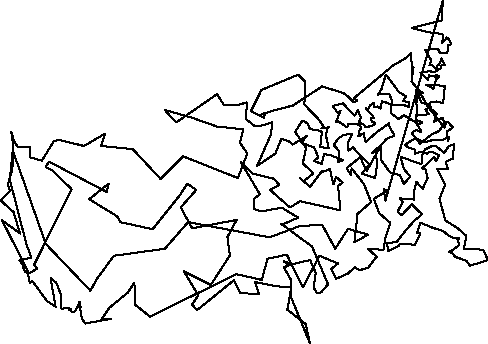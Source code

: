 unitsize(0.001cm);
draw((7810,6053)--(7798,5709));
draw((7798,5709)--(7264,5575));
draw((7264,5575)--(7324,5560));
draw((7324,5560)--(7547,5503));
draw((7547,5503)--(7744,5476));
draw((7744,5476)--(7821,5457));
draw((7821,5457)--(7802,5317));
draw((7802,5317)--(7848,5358));
draw((7848,5358)--(7874,5405));
draw((7874,5405)--(7883,5408));
draw((7883,5408)--(7927,5365));
draw((7927,5365)--(7962,5287));
draw((7962,5287)--(7913,5280));
draw((7913,5280)--(7890,5130));
draw((7890,5130)--(7759,5143));
draw((7759,5143)--(7724,5210));
draw((7724,5210)--(7503,5191));
draw((7503,5191)--(7606,5009));
draw((7606,5009)--(7576,4915));
draw((7576,4915)--(7622,4917));
draw((7622,4917)--(7700,4854));
draw((7700,4854)--(7716,4909));
draw((7716,4909)--(7744,4933));
draw((7744,4933)--(7772,4989));
draw((7772,4989)--(7790,5038));
draw((7790,5038)--(7846,4923));
draw((7846,4923)--(7783,4912));
draw((7783,4912)--(7777,4869));
draw((7777,4869)--(7726,4833));
draw((7726,4833)--(7702,4815));
draw((7702,4815)--(7654,4795));
draw((7654,4795)--(7583,4813));
draw((7583,4813)--(7417,4788));
draw((7417,4788)--(7547,4664));
draw((7547,4664)--(7570,4741));
draw((7570,4741)--(7617,4724));
draw((7617,4724)--(7673,4718));
draw((7673,4718)--(7698,4745));
draw((7698,4745)--(7752,4721));
draw((7752,4721)--(7692,4666));
draw((7692,4666)--(7647,4504));
draw((7647,4504)--(7520,4572));
draw((7520,4572)--(7631,4573));
draw((7631,4573)--(7674,4579));
draw((7674,4579)--(7679,4581));
draw((7679,4581)--(7832,4542));
draw((7832,4542)--(7848,4546));
draw((7848,4546)--(7817,4252));
draw((7817,4252)--(7698,4279));
draw((7698,4279)--(7613,4275));
draw((7613,4275)--(7549,4208));
draw((7549,4208)--(7541,4141));
draw((7541,4141)--(7506,4138));
draw((7506,4138)--(7562,4058));
draw((7562,4058)--(7466,4037));
draw((7466,4037)--(7344,4046));
draw((7344,4046)--(7351,3877));
draw((7351,3877)--(7423,3776));
draw((7423,3776)--(7429,3737));
draw((7429,3737)--(7342,3775));
draw((7342,3775)--(7262,3725));
draw((7262,3725)--(7370,3588));
draw((7370,3588)--(7408,3534));
draw((7408,3534)--(7603,3690));
draw((7603,3690)--(7750,3760));
draw((7750,3760)--(7844,3902));
draw((7844,3902)--(7805,3991));
draw((7805,3991)--(7660,3924));
draw((7660,3924)--(7705,4065));
draw((7705,4065)--(7604,4146));
draw((7604,4146)--(7601,4171));
draw((7601,4171)--(7554,4236));
draw((7554,4236)--(7534,4227));
draw((7534,4227)--(7432,4265));
draw((7432,4265)--(7364,4427));
draw((7364,4427)--(7458,4428));
draw((7458,4428)--(7399,4467));
draw((7399,4467)--(7259,4630));
draw((7259,4630)--(7295,4887));
draw((7295,4887)--(7267,4779));
draw((7267,4779)--(7254,5129));
draw((7254,5129)--(7142,5032));
draw((7142,5032)--(6937,4917));
draw((6937,4917)--(6237,4332));
draw((6237,4332)--(6304,4294));
draw((6304,4294)--(6241,4268));
draw((6241,4268)--(6139,4369));
draw((6139,4369)--(6058,4426));
draw((6058,4426)--(5685,4546));
draw((5685,4546)--(5168,4208));
draw((5168,4208)--(4871,4132));
draw((4871,4132)--(4607,4049));
draw((4607,4049)--(4634,4054));
draw((4634,4054)--(4679,4084));
draw((4679,4084)--(4655,3992));
draw((4655,3992)--(4427,4109));
draw((4427,4109)--(4606,4468));
draw((4606,4468)--(4602,4478));
draw((4602,4478)--(5259,4751));
draw((5259,4751)--(5387,4623));
draw((5387,4623)--(5385,4318));
draw((5385,4318)--(5356,4241));
draw((5356,4241)--(5543,4042));
draw((5543,4042)--(5597,3993));
draw((5597,3993)--(5706,3844));
draw((5706,3844)--(5720,3823));
draw((5720,3823)--(5671,3807));
draw((5671,3807)--(5803,3824));
draw((5803,3824)--(5778,3813));
draw((5778,3813)--(5751,3681));
draw((5751,3681)--(5796,3459));
draw((5796,3459)--(5649,3472));
draw((5649,3472)--(5678,3742));
draw((5678,3742)--(5621,3768));
draw((5621,3768)--(5541,3769));
draw((5541,3769)--(5457,3808));
draw((5457,3808)--(5427,3894));
draw((5427,3894)--(5336,3943));
draw((5336,3943)--(5207,3742));
draw((5207,3742)--(5400,3461));
draw((5400,3461)--(5342,3188));
draw((5342,3188)--(5531,3011));
draw((5531,3011)--(5350,2867));
draw((5350,2867)--(5291,2929));
draw((5291,2929)--(5470,2774));
draw((5470,2774)--(5677,3049));
draw((5677,3049)--(5650,3023));
draw((5650,3023)--(5821,3086));
draw((5821,3086)--(5881,2817));
draw((5881,2817)--(5930,2948));
draw((5930,2948)--(6044,2848));
draw((6044,2848)--(5963,2789));
draw((5963,2789)--(6007,2359));
draw((6007,2359)--(5296,2520));
draw((5296,2520)--(5117,2409));
draw((5117,2409)--(4763,2720));
draw((4763,2720)--(4929,2803));
draw((4929,2803)--(4898,2840));
draw((4898,2840)--(4831,2917));
draw((4831,2917)--(4458,3007));
draw((4458,3007)--(4252,3206));
draw((4252,3206)--(4584,2643));
draw((4584,2643)--(4476,2555));
draw((4476,2555)--(4488,2378));
draw((4488,2378)--(4612,2341));
draw((4612,2341)--(4973,2406));
draw((4973,2406)--(5260,2230));
draw((5260,2230)--(4996,2115));
draw((4996,2115)--(4959,2123));
draw((4959,2123)--(5506,1719));
draw((5506,1719)--(5788,1053));
draw((5788,1053)--(5666,914));
draw((5666,914)--(5596,892));
draw((5596,892)--(5532,998));
draw((5532,998)--(5571,1255));
draw((5571,1255)--(5472,1482));
draw((5472,1482)--(5068,1390));
draw((5068,1390)--(5114,1430));
draw((5114,1430)--(5005,1458));
draw((5005,1458)--(5098,1394));
draw((5098,1394)--(5010,1351));
draw((5010,1351)--(5139,1124));
draw((5139,1124)--(5136,825));
draw((5136,825)--(5469,10));
draw((5469,10)--(5393,355));
draw((5393,355)--(5070,605));
draw((5070,605)--(5140,1018));
draw((5140,1018)--(5069,998));
draw((5069,998)--(4805,1033));
draw((4805,1033)--(4500,1093));
draw((4500,1093)--(4569,886));
draw((4569,886)--(4244,896));
draw((4244,896)--(4125,1125));
draw((4125,1125)--(3477,599));
draw((3477,599)--(3390,698));
draw((3390,698)--(3499,863));
draw((3499,863)--(3245,1281));
draw((3245,1281)--(3719,1043));
draw((3719,1043)--(4056,1564));
draw((4056,1564)--(4012,1886));
draw((4012,1886)--(4174,2190));
draw((4174,2190)--(3390,2043));
draw((3390,2043)--(3233,2329));
draw((3233,2329)--(3189,2411));
draw((3189,2411)--(3461,2718));
draw((3461,2718)--(3307,2833));
draw((3307,2833)--(3174,2627));
draw((3174,2627)--(2694,2026));
draw((2694,2026)--(2126,2150));
draw((2126,2150)--(2067,2254));
draw((2067,2254)--(1575,2555));
draw((1575,2555)--(1918,2832));
draw((1918,2832)--(1882,2684));
draw((1882,2684)--(863,3219));
draw((863,3219)--(806,3123));
draw((806,3123)--(920,3065));
draw((920,3065)--(1263,2734));
draw((1263,2734)--(602,1395));
draw((602,1395)--(659,1331));
draw((659,1331)--(513,1247));
draw((513,1247)--(36,2185));
draw((36,2185)--(354,1950));
draw((354,1950)--(240,2327));
draw((240,2327)--(10,2537));
draw((10,2537)--(178,2702));
draw((178,2702)--(141,2814));
draw((141,2814)--(197,3021));
draw((197,3021)--(218,3031));
draw((218,3031)--(236,3494));
draw((236,3494)--(199,3743));
draw((199,3743)--(250,3578));
draw((250,3578)--(317,3476));
draw((317,3476)--(536,3481));
draw((536,3481)--(525,3297));
draw((525,3297)--(741,3235));
draw((741,3235)--(952,3583));
draw((952,3583)--(1047,3602));
draw((1047,3602)--(1482,3494));
draw((1482,3494)--(1851,3710));
draw((1851,3710)--(1784,3494));
draw((1784,3494)--(2342,3439));
draw((2342,3439)--(2835,2912));
draw((2835,2912)--(3229,3312));
draw((3229,3312)--(4196,2929));
draw((4196,2929)--(4364,3362));
draw((4364,3362)--(4232,3551));
draw((4232,3551)--(4293,3788));
draw((4293,3788)--(3824,3838));
draw((3824,3838)--(3396,3990));
draw((3396,3990)--(2906,4131));
draw((2906,4131)--(3108,3908));
draw((3108,3908)--(3832,4410));
draw((3832,4410)--(3950,4215));
draw((3950,4215)--(4217,4224));
draw((4217,4224)--(4354,4262));
draw((4354,4262)--(4342,3966));
draw((4342,3966)--(4496,3844));
draw((4496,3844)--(4574,3843));
draw((4574,3843)--(4694,3877));
draw((4694,3877)--(4806,3914));
draw((4806,3914)--(4780,3694));
draw((4780,3694)--(4694,3502));
draw((4694,3502)--(4537,3143));
draw((4537,3143)--(4857,3359));
draw((4857,3359)--(4965,3622));
draw((4965,3622)--(5111,3569));
draw((5111,3569)--(5160,3517));
draw((5160,3517)--(5417,3673));
draw((5417,3673)--(5315,3557));
draw((5315,3557)--(5316,3554));
draw((5316,3554)--(5540,3468));
draw((5540,3468)--(5619,3291));
draw((5619,3291)--(5539,3235));
draw((5539,3235)--(5679,3171));
draw((5679,3171)--(5697,3269));
draw((5697,3269)--(5719,3352));
draw((5719,3352)--(5841,3328));
draw((5841,3328)--(6050,3242));
draw((6050,3242)--(5960,3207));
draw((5960,3207)--(5987,3402));
draw((5987,3402)--(5887,3508));
draw((5887,3508)--(5965,3624));
draw((5965,3624)--(6069,3695));
draw((6069,3695)--(6207,3700));
draw((6207,3700)--(6140,3558));
draw((6140,3558)--(6148,3413));
draw((6148,3413)--(6235,3471));
draw((6235,3471)--(6265,3426));
draw((6265,3426)--(6518,3165));
draw((6518,3165)--(6387,3008));
draw((6387,3008)--(6617,2928));
draw((6617,2928)--(6656,3181));
draw((6656,3181)--(6623,3389));
draw((6623,3389)--(6570,3371));
draw((6570,3371)--(6833,3618));
draw((6833,3618)--(6798,3610));
draw((6798,3610)--(6958,3678));
draw((6958,3678)--(6864,3854));
draw((6864,3854)--(6862,3892));
draw((6862,3892)--(6652,3742));
draw((6652,3742)--(6453,3567));
draw((6453,3567)--(6426,3656));
draw((6426,3656)--(6427,3717));
draw((6427,3717)--(6317,3673));
draw((6317,3673)--(6365,3679));
draw((6365,3679)--(6327,3745));
draw((6327,3745)--(6376,3819));
draw((6376,3819)--(6340,3870));
draw((6340,3870)--(6150,3888));
draw((6150,3888)--(6120,3821));
draw((6120,3821)--(5964,3935));
draw((5964,3935)--(5926,3912));
draw((5926,3912)--(6008,4117));
draw((6008,4117)--(5955,4081));
draw((5955,4081)--(5871,4202));
draw((5871,4202)--(6051,4246));
draw((6051,4246)--(6123,4167));
draw((6123,4167)--(6259,4030));
draw((6259,4030)--(6312,4126));
draw((6312,4126)--(6366,4002));
draw((6366,4002)--(6333,3909));
draw((6333,3909)--(6425,3867));
draw((6425,3867)--(6454,3821));
draw((6454,3821)--(6577,3858));
draw((6577,3858)--(6621,3891));
draw((6621,3891)--(6602,3920));
draw((6602,3920)--(6567,3922));
draw((6567,3922)--(6537,3982));
draw((6537,3982)--(6603,3982));
draw((6603,3982)--(6557,4047));
draw((6557,4047)--(6450,4160));
draw((6450,4160)--(6488,4128));
draw((6488,4128)--(6524,4207));
draw((6524,4207)--(6589,4256));
draw((6589,4256)--(6607,4173));
draw((6607,4173)--(6660,4193));
draw((6660,4193)--(6713,4154));
draw((6713,4154)--(6740,4282));
draw((6740,4282)--(6779,4273));
draw((6779,4273)--(6947,4209));
draw((6947,4209)--(7128,4215));
draw((7128,4215)--(7216,4180));
draw((7216,4180)--(7207,4270));
draw((7207,4270)--(7111,4288));
draw((7111,4288)--(7160,4370));
draw((7160,4370)--(7037,4446));
draw((7037,4446)--(6806,4755));
draw((6806,4755)--(6735,4509));
draw((6735,4509)--(6670,4401));
draw((6670,4401)--(6868,4418));
draw((6868,4418)--(6911,4296));
draw((6911,4296)--(6891,4075));
draw((6891,4075)--(7037,3965));
draw((7037,3965)--(7124,4039));
draw((7124,4039)--(7271,3948));
draw((7271,3948)--(7388,3879));
draw((7388,3879)--(7449,3911));
draw((7449,3911)--(7345,3951));
draw((7345,3951)--(7355,4151));
draw((7355,4151)--(7349,4219));
draw((7349,4219)--(7333,4335));
draw((7333,4335)--(7360,4275));
draw((7360,4275)--(7338,4481));
draw((7338,4481)--(7443,4375));
draw((7443,4375)--(7542,4198));
draw((7542,4198)--(7841,3818));
draw((7841,3818)--(7872,3922));
draw((7872,3922)--(7909,3912));
draw((7909,3912)--(7988,3820));
draw((7988,3820)--(7879,3743));
draw((7879,3743)--(7906,3580));
draw((7906,3580)--(7922,3655));
draw((7922,3655)--(7803,3598));
draw((7803,3598)--(7667,3608));
draw((7667,3608)--(7492,3560));
draw((7492,3560)--(7331,3634));
draw((7331,3634)--(7141,3514));
draw((7141,3514)--(7199,3469));
draw((7199,3469)--(7321,3429));
draw((7321,3429)--(7316,3360));
draw((7316,3360)--(7422,3390));
draw((7422,3390)--(7475,3388));
draw((7475,3388)--(7533,3358));
draw((7533,3358)--(7582,3396));
draw((7582,3396)--(7654,3377));
draw((7654,3377)--(7747,3329));
draw((7747,3329)--(7695,3220));
draw((7695,3220)--(7657,3301));
draw((7657,3301)--(7532,3175));
draw((7532,3175)--(7440,3100));
draw((7440,3100)--(7503,3086));
draw((7503,3086)--(7543,2929));
draw((7543,2929)--(7458,2741));
draw((7458,2741)--(7346,2858));
draw((7346,2858)--(7309,2717));
draw((7309,2717)--(7304,2550));
draw((7304,2550)--(7049,2570));
draw((7049,2570)--(7104,2510));
draw((7104,2510)--(7015,2333));
draw((7015,2333)--(7087,2274));
draw((7087,2274)--(7267,2466));
draw((7267,2466)--(7351,2376));
draw((7351,2376)--(7448,2291));
draw((7448,2291)--(7315,2181));
draw((7315,2181)--(7152,2000));
draw((7152,2000)--(7004,1805));
draw((7004,1805)--(6826,1774));
draw((6826,1774)--(6854,1640));
draw((6854,1640)--(6932,1683));
draw((6932,1683)--(7035,1733));
draw((7035,1733)--(7046,1757));
draw((7046,1757)--(7240,1762));
draw((7240,1762)--(7218,1773));
draw((7218,1773)--(7314,1739));
draw((7314,1739)--(7416,1953));
draw((7416,1953)--(7352,1952));
draw((7352,1952)--(7418,2139));
draw((7418,2139)--(7643,2048));
draw((7643,2048)--(7822,1992));
draw((7822,1992)--(7905,1921));
draw((7905,1921)--(7989,1876));
draw((7989,1876)--(8063,1860));
draw((8063,1860)--(8101,1876));
draw((8101,1876)--(8080,1835));
draw((8080,1835)--(8098,1746));
draw((8098,1746)--(7985,1657));
draw((7985,1657)--(7926,1627));
draw((7926,1627)--(7973,1606));
draw((7973,1606)--(8038,1535));
draw((8038,1535)--(8228,1471));
draw((8228,1471)--(8292,1383));
draw((8292,1383)--(8605,1479));
draw((8605,1479)--(8594,1510));
draw((8594,1510)--(8525,1664));
draw((8525,1664)--(8184,1685));
draw((8184,1685)--(8229,1905));
draw((8229,1905)--(8080,2039));
draw((8080,2039)--(7856,2181));
draw((7856,2181)--(7753,2564));
draw((7753,2564)--(7851,2809));
draw((7851,2809)--(7715,3086));
draw((7715,3086)--(7909,3080));
draw((7909,3080)--(7861,3216));
draw((7861,3216)--(7989,3271));
draw((7989,3271)--(8001,3418));
draw((8001,3418)--(8013,3523));
draw((8013,3523)--(7919,3496));
draw((7919,3496)--(7838,3375));
draw((7838,3375)--(7696,3486));
draw((7696,3486)--(7633,3499));
draw((7633,3499)--(7494,3430));
draw((7494,3430)--(7452,3339));
draw((7452,3339)--(7453,3229));
draw((7453,3229)--(7434,3173));
draw((7434,3173)--(7299,3219));
draw((7299,3219)--(7076,3302));
draw((7076,3302)--(7082,3235));
draw((7082,3235)--(7131,3081));
draw((7131,3081)--(7238,2957));
draw((7238,2957)--(7125,2823));
draw((7125,2823)--(7055,2981));
draw((7055,2981)--(6881,3029));
draw((6881,3029)--(6731,3234));
draw((6731,3234)--(6713,3488));
draw((6713,3488)--(6468,3050));
draw((6468,3050)--(6402,3190));
draw((6402,3190)--(6360,3301));
draw((6360,3301)--(6113,3101));
draw((6113,3101)--(6190,2985));
draw((6190,2985)--(6204,3099));
draw((6204,3099)--(6422,2820));
draw((6422,2820)--(6547,2506));
draw((6547,2506)--(6307,2295));
draw((6307,2295)--(6252,1795));
draw((6252,1795)--(6493,1931));
draw((6493,1931)--(6139,2032));
draw((6139,2032)--(5914,1682));
draw((5914,1682)--(5681,2109));
draw((5681,2109)--(5277,2078));
draw((5277,2078)--(4759,1883));
draw((4759,1883)--(3319,2151));
draw((3319,2151)--(2908,1681));
draw((2908,1681)--(2011,1558));
draw((2011,1558)--(1721,1165));
draw((1721,1165)--(1595,942));
draw((1595,942)--(809,1766));
draw((809,1766)--(226,3415));
draw((226,3415)--(174,2901));
draw((174,2901)--(464,1773));
draw((464,1773)--(552,1526));
draw((552,1526)--(345,1476));
draw((345,1476)--(437,1344));
draw((437,1344)--(413,1338));
draw((413,1338)--(450,1274));
draw((450,1274)--(478,1256));
draw((478,1256)--(489,1254));
draw((489,1254)--(527,1077));
draw((527,1077)--(572,1108));
draw((572,1108)--(783,825));
draw((783,825)--(834,757));
draw((834,757)--(982,659));
draw((982,659)--(893,1161));
draw((893,1161)--(993,1084));
draw((993,1084)--(1072,883));
draw((1072,883)--(1082,625));
draw((1082,625)--(1213,633));
draw((1213,633)--(1212,603));
draw((1212,603)--(1254,617));
draw((1254,617)--(1249,600));
draw((1249,600)--(1253,580));
draw((1253,580)--(1276,559));
draw((1276,559)--(1322,580));
draw((1322,580)--(1361,637));
draw((1361,637)--(1406,750));
draw((1406,750)--(1422,658));
draw((1422,658)--(1415,628));
draw((1415,628)--(1443,459));
draw((1443,459)--(1503,362));
draw((1503,362)--(1961,445));
draw((1961,445)--(1790,429));
draw((1790,429)--(1926,636));
draw((1926,636)--(2260,913));
draw((2260,913)--(2372,1084));
draw((2372,1084)--(2384,695));
draw((2384,695)--(2647,485));
draw((2647,485)--(4170,1232));
draw((4170,1232)--(4619,1132));
draw((4619,1132)--(4719,1504));
draw((4719,1504)--(5060,1577));
draw((5060,1577)--(5344,1003));
draw((5344,1003)--(5637,1558));
draw((5637,1558)--(5964,1421));
draw((5964,1421)--(5840,1325));
draw((5840,1325)--(5930,1151));
draw((5930,1151)--(6136,1243));
draw((6136,1243)--(6258,1354));
draw((6258,1354)--(6359,1298));
draw((6359,1298)--(6379,1302));
draw((6379,1302)--(6378,1314));
draw((6378,1314)--(6494,1347));
draw((6494,1347)--(6621,1513));
draw((6621,1513)--(6651,1534));
draw((6651,1534)--(6496,1678));
draw((6496,1678)--(6765,1663));
draw((6765,1663)--(6803,1886));
draw((6803,1886)--(6885,2138));
draw((6885,2138)--(6686,2312));
draw((6686,2312)--(6597,2563));
draw((6597,2563)--(6848,2712));
draw((6848,2712)--(6766,2732));
draw((6766,2732)--(6800,2532));
draw((6800,2532)--(7810,6053));
